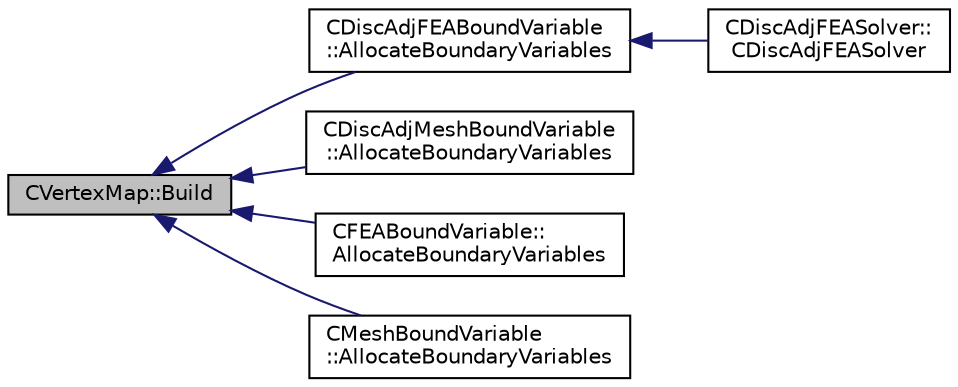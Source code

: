 digraph "CVertexMap::Build"
{
  edge [fontname="Helvetica",fontsize="10",labelfontname="Helvetica",labelfontsize="10"];
  node [fontname="Helvetica",fontsize="10",shape=record];
  rankdir="LR";
  Node1 [label="CVertexMap::Build",height=0.2,width=0.4,color="black", fillcolor="grey75", style="filled", fontcolor="black"];
  Node1 -> Node2 [dir="back",color="midnightblue",fontsize="10",style="solid",fontname="Helvetica"];
  Node2 [label="CDiscAdjFEABoundVariable\l::AllocateBoundaryVariables",height=0.2,width=0.4,color="black", fillcolor="white", style="filled",URL="$class_c_disc_adj_f_e_a_bound_variable.html#a5d7ccf79425d4b332ffbf7e0405b9eed",tooltip="Allocate member variables for points marked as vertex (via \"Set_isVertex\"). "];
  Node2 -> Node3 [dir="back",color="midnightblue",fontsize="10",style="solid",fontname="Helvetica"];
  Node3 [label="CDiscAdjFEASolver::\lCDiscAdjFEASolver",height=0.2,width=0.4,color="black", fillcolor="white", style="filled",URL="$class_c_disc_adj_f_e_a_solver.html#ae74a58b4ee4459687d1c4f4e0d0e15ff"];
  Node1 -> Node4 [dir="back",color="midnightblue",fontsize="10",style="solid",fontname="Helvetica"];
  Node4 [label="CDiscAdjMeshBoundVariable\l::AllocateBoundaryVariables",height=0.2,width=0.4,color="black", fillcolor="white", style="filled",URL="$class_c_disc_adj_mesh_bound_variable.html#aaea48260d6aa58df1b0d0dd80728b0ea",tooltip="Allocate member variables for points marked as vertex (via \"Set_isVertex\"). "];
  Node1 -> Node5 [dir="back",color="midnightblue",fontsize="10",style="solid",fontname="Helvetica"];
  Node5 [label="CFEABoundVariable::\lAllocateBoundaryVariables",height=0.2,width=0.4,color="black", fillcolor="white", style="filled",URL="$class_c_f_e_a_bound_variable.html#a71f03a67df03a2631e2d2231bc58d5ab",tooltip="Allocate member variables for points marked as vertex (via \"Set_isVertex\"). "];
  Node1 -> Node6 [dir="back",color="midnightblue",fontsize="10",style="solid",fontname="Helvetica"];
  Node6 [label="CMeshBoundVariable\l::AllocateBoundaryVariables",height=0.2,width=0.4,color="black", fillcolor="white", style="filled",URL="$class_c_mesh_bound_variable.html#a18d608e26f2c28261461f7c36596f26f",tooltip="Allocate member variables for points marked as vertex (via \"Set_isVertex\"). "];
}
